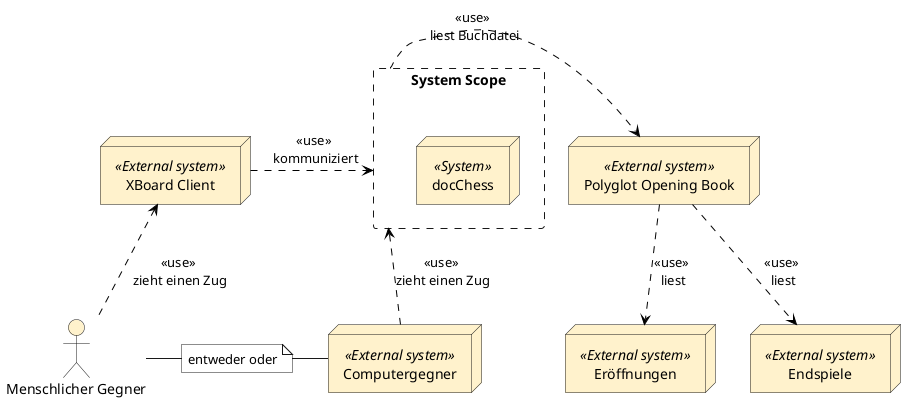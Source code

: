 @startuml DocChess system context
'left to right direction

:Menschlicher Gegner: as s #fff2cc
rectangle "System Scope" as SystemScope #line.dashed{
    node "docChess" << System >> as d #fff2cc
}
node "XBoard Client" << External system >> as x #fff2cc
node "Computergegner" << External system >> as c #fff2cc
node "Polyglot Opening Book" << External system >> as p #fff2cc
node "Eröffnungen" << External system >> as e #fff2cc
node "Endspiele" << External system >> as end #fff2cc

note "entweder oder" as n #ffffff

s -u-> x  #black;line.dashed;:<<use>> \nzieht einen Zug
x -> SystemScope  #black;line.dashed;:<<use>> \nkommuniziert
c -u-> SystemScope  #black;line.dashed;:<<use>> \nzieht einen Zug
SystemScope -> p  #black;line.dashed;:<<use>> \nliest Buchdatei
p -d-> e #black;line.dashed;:<<use>> \nliest
p -d-> end #black;line.dashed;:<<use>> \nliest
s - n
n - c

@enduml